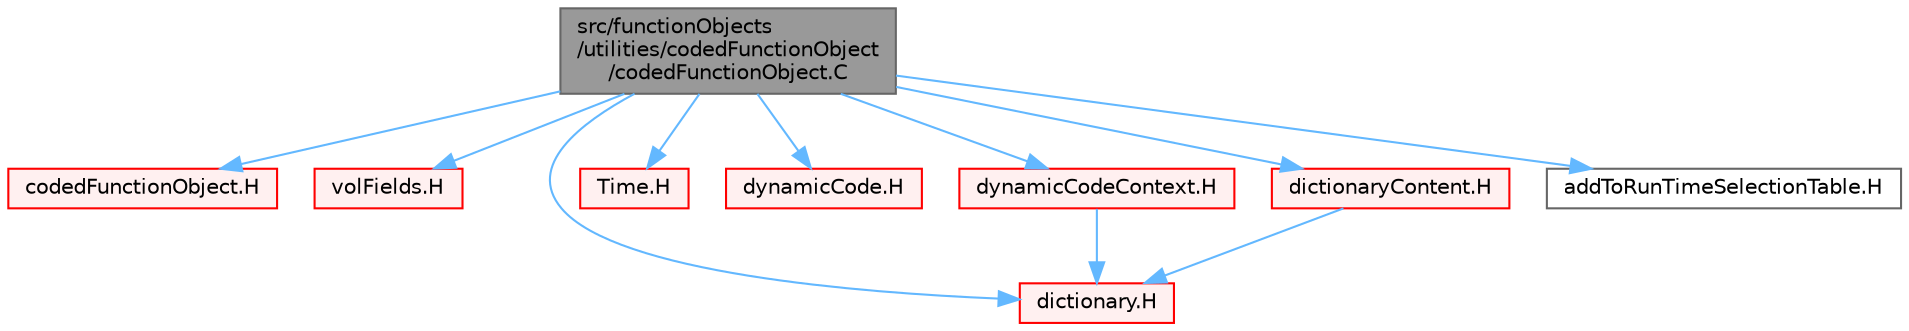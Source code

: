 digraph "src/functionObjects/utilities/codedFunctionObject/codedFunctionObject.C"
{
 // LATEX_PDF_SIZE
  bgcolor="transparent";
  edge [fontname=Helvetica,fontsize=10,labelfontname=Helvetica,labelfontsize=10];
  node [fontname=Helvetica,fontsize=10,shape=box,height=0.2,width=0.4];
  Node1 [id="Node000001",label="src/functionObjects\l/utilities/codedFunctionObject\l/codedFunctionObject.C",height=0.2,width=0.4,color="gray40", fillcolor="grey60", style="filled", fontcolor="black",tooltip=" "];
  Node1 -> Node2 [id="edge1_Node000001_Node000002",color="steelblue1",style="solid",tooltip=" "];
  Node2 [id="Node000002",label="codedFunctionObject.H",height=0.2,width=0.4,color="red", fillcolor="#FFF0F0", style="filled",URL="$codedFunctionObject_8H.html",tooltip=" "];
  Node1 -> Node254 [id="edge2_Node000001_Node000254",color="steelblue1",style="solid",tooltip=" "];
  Node254 [id="Node000254",label="volFields.H",height=0.2,width=0.4,color="red", fillcolor="#FFF0F0", style="filled",URL="$volFields_8H.html",tooltip=" "];
  Node1 -> Node162 [id="edge3_Node000001_Node000162",color="steelblue1",style="solid",tooltip=" "];
  Node162 [id="Node000162",label="dictionary.H",height=0.2,width=0.4,color="red", fillcolor="#FFF0F0", style="filled",URL="$dictionary_8H.html",tooltip=" "];
  Node1 -> Node97 [id="edge4_Node000001_Node000097",color="steelblue1",style="solid",tooltip=" "];
  Node97 [id="Node000097",label="Time.H",height=0.2,width=0.4,color="red", fillcolor="#FFF0F0", style="filled",URL="$Time_8H.html",tooltip=" "];
  Node1 -> Node411 [id="edge5_Node000001_Node000411",color="steelblue1",style="solid",tooltip=" "];
  Node411 [id="Node000411",label="dynamicCode.H",height=0.2,width=0.4,color="red", fillcolor="#FFF0F0", style="filled",URL="$dynamicCode_8H.html",tooltip=" "];
  Node1 -> Node251 [id="edge6_Node000001_Node000251",color="steelblue1",style="solid",tooltip=" "];
  Node251 [id="Node000251",label="dynamicCodeContext.H",height=0.2,width=0.4,color="red", fillcolor="#FFF0F0", style="filled",URL="$dynamicCodeContext_8H.html",tooltip=" "];
  Node251 -> Node162 [id="edge7_Node000251_Node000162",color="steelblue1",style="solid",tooltip=" "];
  Node1 -> Node412 [id="edge8_Node000001_Node000412",color="steelblue1",style="solid",tooltip=" "];
  Node412 [id="Node000412",label="dictionaryContent.H",height=0.2,width=0.4,color="red", fillcolor="#FFF0F0", style="filled",URL="$dictionaryContent_8H.html",tooltip=" "];
  Node412 -> Node162 [id="edge9_Node000412_Node000162",color="steelblue1",style="solid",tooltip=" "];
  Node1 -> Node413 [id="edge10_Node000001_Node000413",color="steelblue1",style="solid",tooltip=" "];
  Node413 [id="Node000413",label="addToRunTimeSelectionTable.H",height=0.2,width=0.4,color="grey40", fillcolor="white", style="filled",URL="$addToRunTimeSelectionTable_8H.html",tooltip="Macros for easy insertion into run-time selection tables."];
}
